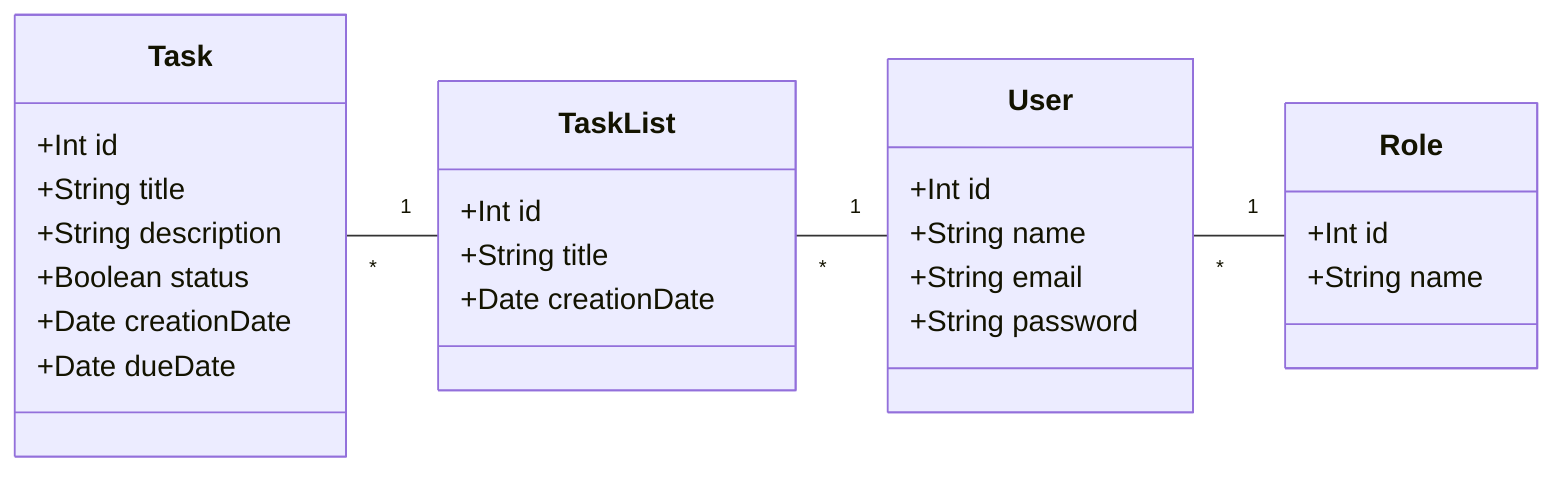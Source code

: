 classDiagram
    direction RL
    class User {
        +Int id
        +String name
        +String email
        +String password
    }

    class Role {
        +Int id
        +String name
    }

    class TaskList {
        +Int id
        +String title
        +Date creationDate
    }

    class Task {
        +Int id
        +String title
        +String description
        +Boolean status
        +Date creationDate
        +Date dueDate
    }

    User "1" -- "*" TaskList 
    TaskList "1" -- "*" Task 
    Role "1" -- "*" User
